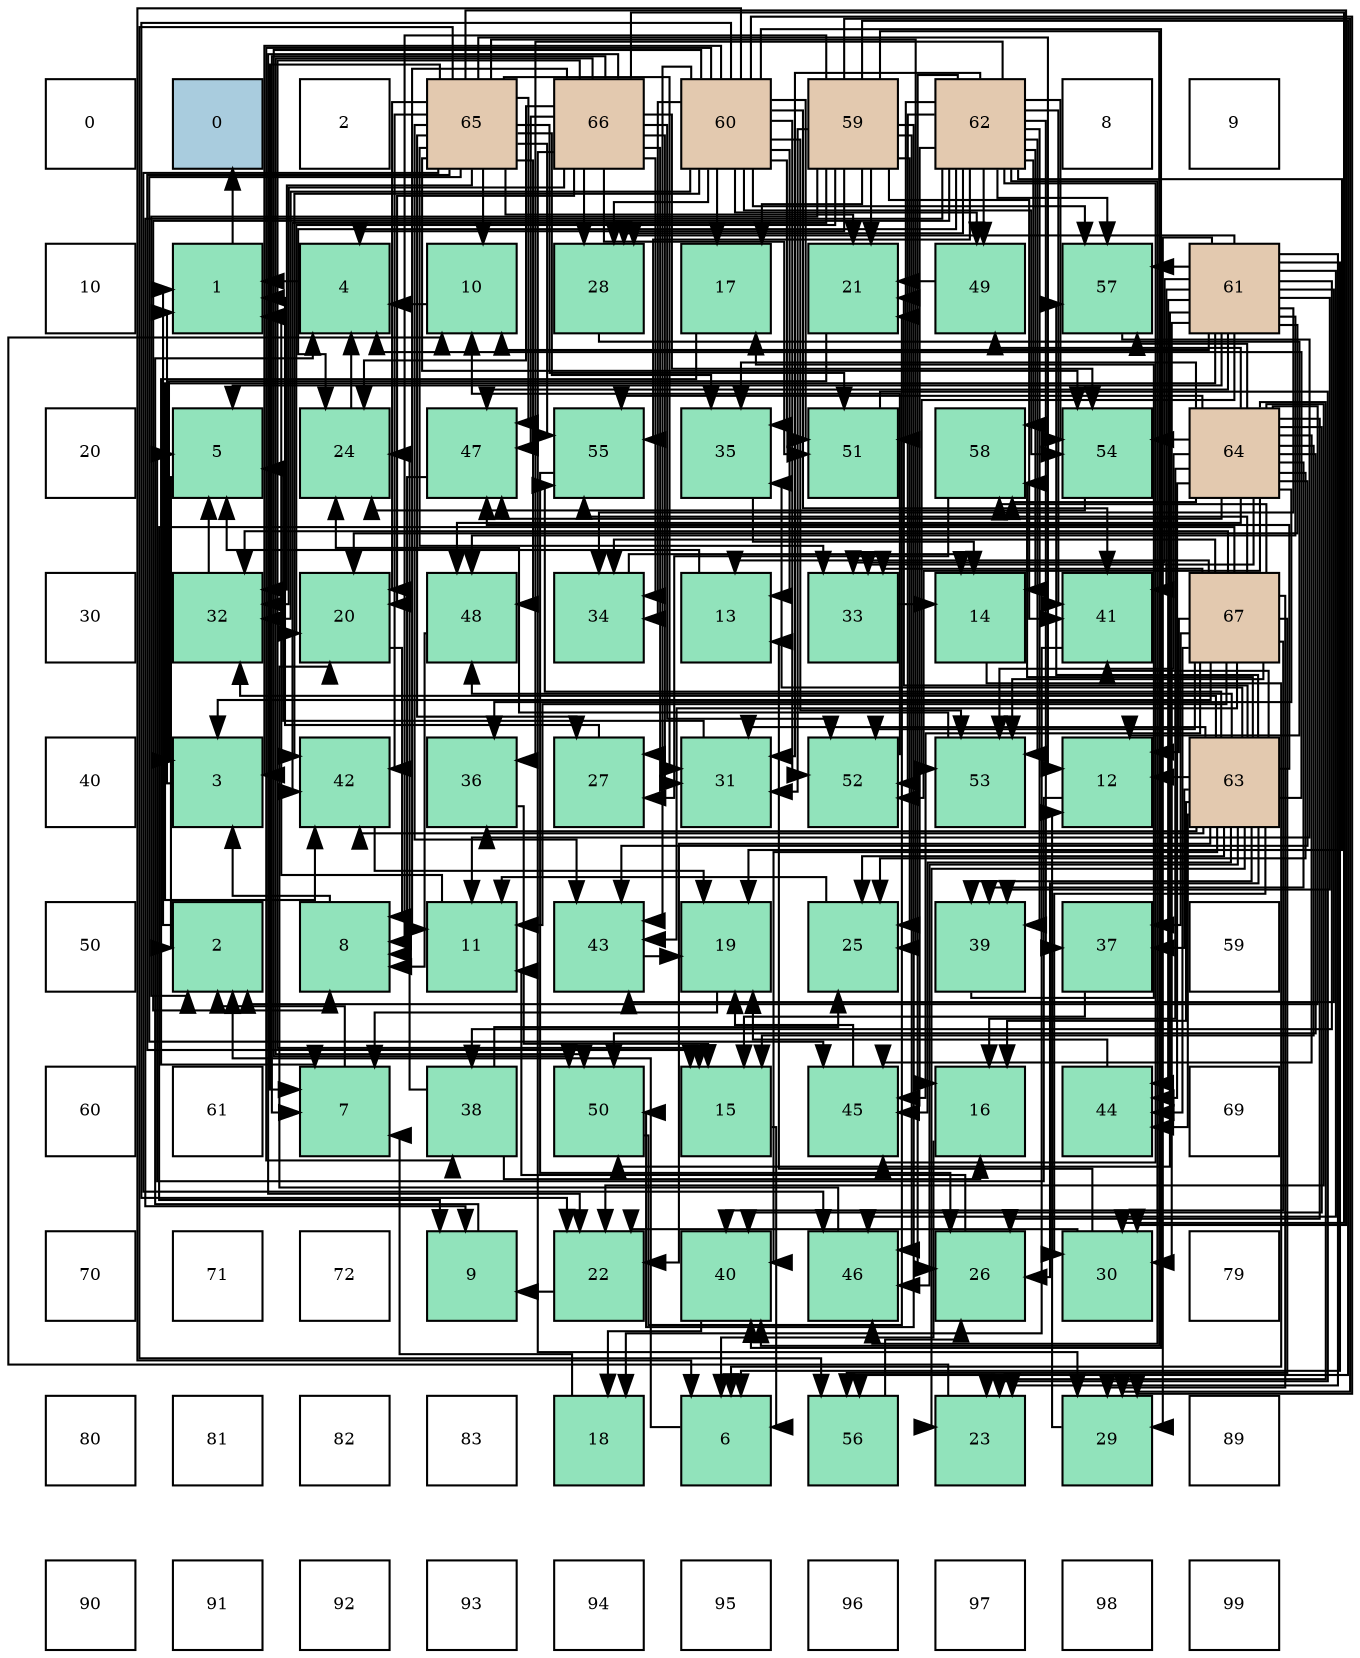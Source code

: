 digraph layout{
 rankdir=TB;
 splines=ortho;
 node [style=filled shape=square fixedsize=true width=0.6];
0[label="0", fontsize=8, fillcolor="#ffffff"];
1[label="0", fontsize=8, fillcolor="#a9ccde"];
2[label="2", fontsize=8, fillcolor="#ffffff"];
3[label="65", fontsize=8, fillcolor="#e3c9af"];
4[label="66", fontsize=8, fillcolor="#e3c9af"];
5[label="60", fontsize=8, fillcolor="#e3c9af"];
6[label="59", fontsize=8, fillcolor="#e3c9af"];
7[label="62", fontsize=8, fillcolor="#e3c9af"];
8[label="8", fontsize=8, fillcolor="#ffffff"];
9[label="9", fontsize=8, fillcolor="#ffffff"];
10[label="10", fontsize=8, fillcolor="#ffffff"];
11[label="1", fontsize=8, fillcolor="#91e3bb"];
12[label="4", fontsize=8, fillcolor="#91e3bb"];
13[label="10", fontsize=8, fillcolor="#91e3bb"];
14[label="28", fontsize=8, fillcolor="#91e3bb"];
15[label="17", fontsize=8, fillcolor="#91e3bb"];
16[label="21", fontsize=8, fillcolor="#91e3bb"];
17[label="49", fontsize=8, fillcolor="#91e3bb"];
18[label="57", fontsize=8, fillcolor="#91e3bb"];
19[label="61", fontsize=8, fillcolor="#e3c9af"];
20[label="20", fontsize=8, fillcolor="#ffffff"];
21[label="5", fontsize=8, fillcolor="#91e3bb"];
22[label="24", fontsize=8, fillcolor="#91e3bb"];
23[label="47", fontsize=8, fillcolor="#91e3bb"];
24[label="55", fontsize=8, fillcolor="#91e3bb"];
25[label="35", fontsize=8, fillcolor="#91e3bb"];
26[label="51", fontsize=8, fillcolor="#91e3bb"];
27[label="58", fontsize=8, fillcolor="#91e3bb"];
28[label="54", fontsize=8, fillcolor="#91e3bb"];
29[label="64", fontsize=8, fillcolor="#e3c9af"];
30[label="30", fontsize=8, fillcolor="#ffffff"];
31[label="32", fontsize=8, fillcolor="#91e3bb"];
32[label="20", fontsize=8, fillcolor="#91e3bb"];
33[label="48", fontsize=8, fillcolor="#91e3bb"];
34[label="34", fontsize=8, fillcolor="#91e3bb"];
35[label="13", fontsize=8, fillcolor="#91e3bb"];
36[label="33", fontsize=8, fillcolor="#91e3bb"];
37[label="14", fontsize=8, fillcolor="#91e3bb"];
38[label="41", fontsize=8, fillcolor="#91e3bb"];
39[label="67", fontsize=8, fillcolor="#e3c9af"];
40[label="40", fontsize=8, fillcolor="#ffffff"];
41[label="3", fontsize=8, fillcolor="#91e3bb"];
42[label="42", fontsize=8, fillcolor="#91e3bb"];
43[label="36", fontsize=8, fillcolor="#91e3bb"];
44[label="27", fontsize=8, fillcolor="#91e3bb"];
45[label="31", fontsize=8, fillcolor="#91e3bb"];
46[label="52", fontsize=8, fillcolor="#91e3bb"];
47[label="53", fontsize=8, fillcolor="#91e3bb"];
48[label="12", fontsize=8, fillcolor="#91e3bb"];
49[label="63", fontsize=8, fillcolor="#e3c9af"];
50[label="50", fontsize=8, fillcolor="#ffffff"];
51[label="2", fontsize=8, fillcolor="#91e3bb"];
52[label="8", fontsize=8, fillcolor="#91e3bb"];
53[label="11", fontsize=8, fillcolor="#91e3bb"];
54[label="43", fontsize=8, fillcolor="#91e3bb"];
55[label="19", fontsize=8, fillcolor="#91e3bb"];
56[label="25", fontsize=8, fillcolor="#91e3bb"];
57[label="39", fontsize=8, fillcolor="#91e3bb"];
58[label="37", fontsize=8, fillcolor="#91e3bb"];
59[label="59", fontsize=8, fillcolor="#ffffff"];
60[label="60", fontsize=8, fillcolor="#ffffff"];
61[label="61", fontsize=8, fillcolor="#ffffff"];
62[label="7", fontsize=8, fillcolor="#91e3bb"];
63[label="38", fontsize=8, fillcolor="#91e3bb"];
64[label="50", fontsize=8, fillcolor="#91e3bb"];
65[label="15", fontsize=8, fillcolor="#91e3bb"];
66[label="45", fontsize=8, fillcolor="#91e3bb"];
67[label="16", fontsize=8, fillcolor="#91e3bb"];
68[label="44", fontsize=8, fillcolor="#91e3bb"];
69[label="69", fontsize=8, fillcolor="#ffffff"];
70[label="70", fontsize=8, fillcolor="#ffffff"];
71[label="71", fontsize=8, fillcolor="#ffffff"];
72[label="72", fontsize=8, fillcolor="#ffffff"];
73[label="9", fontsize=8, fillcolor="#91e3bb"];
74[label="22", fontsize=8, fillcolor="#91e3bb"];
75[label="40", fontsize=8, fillcolor="#91e3bb"];
76[label="46", fontsize=8, fillcolor="#91e3bb"];
77[label="26", fontsize=8, fillcolor="#91e3bb"];
78[label="30", fontsize=8, fillcolor="#91e3bb"];
79[label="79", fontsize=8, fillcolor="#ffffff"];
80[label="80", fontsize=8, fillcolor="#ffffff"];
81[label="81", fontsize=8, fillcolor="#ffffff"];
82[label="82", fontsize=8, fillcolor="#ffffff"];
83[label="83", fontsize=8, fillcolor="#ffffff"];
84[label="18", fontsize=8, fillcolor="#91e3bb"];
85[label="6", fontsize=8, fillcolor="#91e3bb"];
86[label="56", fontsize=8, fillcolor="#91e3bb"];
87[label="23", fontsize=8, fillcolor="#91e3bb"];
88[label="29", fontsize=8, fillcolor="#91e3bb"];
89[label="89", fontsize=8, fillcolor="#ffffff"];
90[label="90", fontsize=8, fillcolor="#ffffff"];
91[label="91", fontsize=8, fillcolor="#ffffff"];
92[label="92", fontsize=8, fillcolor="#ffffff"];
93[label="93", fontsize=8, fillcolor="#ffffff"];
94[label="94", fontsize=8, fillcolor="#ffffff"];
95[label="95", fontsize=8, fillcolor="#ffffff"];
96[label="96", fontsize=8, fillcolor="#ffffff"];
97[label="97", fontsize=8, fillcolor="#ffffff"];
98[label="98", fontsize=8, fillcolor="#ffffff"];
99[label="99", fontsize=8, fillcolor="#ffffff"];
edge [constraint=false, style=vis];11 -> 1;
51 -> 11;
41 -> 11;
12 -> 11;
21 -> 51;
85 -> 51;
62 -> 51;
52 -> 41;
73 -> 12;
13 -> 12;
53 -> 11;
48 -> 21;
35 -> 21;
37 -> 85;
65 -> 85;
67 -> 85;
15 -> 62;
84 -> 62;
55 -> 62;
32 -> 52;
16 -> 41;
74 -> 73;
87 -> 13;
22 -> 12;
56 -> 53;
77 -> 53;
44 -> 11;
14 -> 48;
88 -> 48;
78 -> 35;
78 -> 74;
45 -> 21;
31 -> 21;
36 -> 37;
34 -> 37;
25 -> 37;
43 -> 65;
58 -> 65;
63 -> 67;
63 -> 22;
63 -> 56;
57 -> 15;
75 -> 84;
38 -> 84;
42 -> 55;
54 -> 55;
68 -> 55;
66 -> 55;
76 -> 32;
23 -> 52;
33 -> 52;
17 -> 16;
64 -> 16;
26 -> 87;
46 -> 13;
47 -> 22;
28 -> 22;
24 -> 77;
86 -> 77;
18 -> 53;
27 -> 44;
6 -> 51;
6 -> 12;
6 -> 52;
6 -> 15;
6 -> 32;
6 -> 16;
6 -> 56;
6 -> 88;
6 -> 45;
6 -> 75;
6 -> 38;
6 -> 42;
6 -> 76;
6 -> 64;
6 -> 86;
5 -> 41;
5 -> 85;
5 -> 35;
5 -> 15;
5 -> 74;
5 -> 14;
5 -> 88;
5 -> 31;
5 -> 34;
5 -> 25;
5 -> 63;
5 -> 75;
5 -> 38;
5 -> 42;
5 -> 54;
5 -> 17;
5 -> 64;
5 -> 26;
5 -> 46;
5 -> 47;
5 -> 28;
5 -> 18;
19 -> 21;
19 -> 85;
19 -> 13;
19 -> 32;
19 -> 87;
19 -> 14;
19 -> 88;
19 -> 78;
19 -> 36;
19 -> 34;
19 -> 63;
19 -> 57;
19 -> 38;
19 -> 42;
19 -> 54;
19 -> 68;
19 -> 76;
19 -> 23;
19 -> 33;
19 -> 64;
19 -> 47;
19 -> 18;
7 -> 52;
7 -> 73;
7 -> 37;
7 -> 67;
7 -> 55;
7 -> 22;
7 -> 77;
7 -> 14;
7 -> 45;
7 -> 43;
7 -> 58;
7 -> 57;
7 -> 38;
7 -> 66;
7 -> 76;
7 -> 17;
7 -> 26;
7 -> 46;
7 -> 47;
7 -> 28;
7 -> 24;
7 -> 18;
7 -> 27;
49 -> 12;
49 -> 48;
49 -> 67;
49 -> 16;
49 -> 74;
49 -> 87;
49 -> 56;
49 -> 77;
49 -> 78;
49 -> 45;
49 -> 31;
49 -> 25;
49 -> 43;
49 -> 58;
49 -> 57;
49 -> 75;
49 -> 38;
49 -> 42;
49 -> 68;
49 -> 66;
49 -> 76;
49 -> 23;
49 -> 33;
49 -> 24;
49 -> 18;
49 -> 27;
29 -> 51;
29 -> 65;
29 -> 67;
29 -> 74;
29 -> 87;
29 -> 56;
29 -> 77;
29 -> 36;
29 -> 25;
29 -> 43;
29 -> 57;
29 -> 75;
29 -> 54;
29 -> 68;
29 -> 66;
29 -> 23;
29 -> 33;
29 -> 17;
29 -> 64;
29 -> 46;
29 -> 47;
29 -> 28;
29 -> 24;
29 -> 18;
29 -> 27;
3 -> 62;
3 -> 13;
3 -> 48;
3 -> 65;
3 -> 32;
3 -> 16;
3 -> 56;
3 -> 44;
3 -> 78;
3 -> 45;
3 -> 31;
3 -> 36;
3 -> 25;
3 -> 42;
3 -> 54;
3 -> 66;
3 -> 76;
3 -> 23;
3 -> 33;
3 -> 26;
3 -> 28;
3 -> 24;
3 -> 86;
4 -> 62;
4 -> 53;
4 -> 65;
4 -> 32;
4 -> 74;
4 -> 22;
4 -> 44;
4 -> 14;
4 -> 88;
4 -> 78;
4 -> 45;
4 -> 31;
4 -> 34;
4 -> 23;
4 -> 64;
4 -> 26;
4 -> 46;
4 -> 28;
39 -> 41;
39 -> 73;
39 -> 53;
39 -> 48;
39 -> 35;
39 -> 88;
39 -> 31;
39 -> 36;
39 -> 34;
39 -> 58;
39 -> 75;
39 -> 54;
39 -> 68;
39 -> 66;
39 -> 46;
39 -> 47;
39 -> 24;
39 -> 86;
39 -> 27;
edge [constraint=true, style=invis];
0 -> 10 -> 20 -> 30 -> 40 -> 50 -> 60 -> 70 -> 80 -> 90;
1 -> 11 -> 21 -> 31 -> 41 -> 51 -> 61 -> 71 -> 81 -> 91;
2 -> 12 -> 22 -> 32 -> 42 -> 52 -> 62 -> 72 -> 82 -> 92;
3 -> 13 -> 23 -> 33 -> 43 -> 53 -> 63 -> 73 -> 83 -> 93;
4 -> 14 -> 24 -> 34 -> 44 -> 54 -> 64 -> 74 -> 84 -> 94;
5 -> 15 -> 25 -> 35 -> 45 -> 55 -> 65 -> 75 -> 85 -> 95;
6 -> 16 -> 26 -> 36 -> 46 -> 56 -> 66 -> 76 -> 86 -> 96;
7 -> 17 -> 27 -> 37 -> 47 -> 57 -> 67 -> 77 -> 87 -> 97;
8 -> 18 -> 28 -> 38 -> 48 -> 58 -> 68 -> 78 -> 88 -> 98;
9 -> 19 -> 29 -> 39 -> 49 -> 59 -> 69 -> 79 -> 89 -> 99;
rank = same {0 -> 1 -> 2 -> 3 -> 4 -> 5 -> 6 -> 7 -> 8 -> 9};
rank = same {10 -> 11 -> 12 -> 13 -> 14 -> 15 -> 16 -> 17 -> 18 -> 19};
rank = same {20 -> 21 -> 22 -> 23 -> 24 -> 25 -> 26 -> 27 -> 28 -> 29};
rank = same {30 -> 31 -> 32 -> 33 -> 34 -> 35 -> 36 -> 37 -> 38 -> 39};
rank = same {40 -> 41 -> 42 -> 43 -> 44 -> 45 -> 46 -> 47 -> 48 -> 49};
rank = same {50 -> 51 -> 52 -> 53 -> 54 -> 55 -> 56 -> 57 -> 58 -> 59};
rank = same {60 -> 61 -> 62 -> 63 -> 64 -> 65 -> 66 -> 67 -> 68 -> 69};
rank = same {70 -> 71 -> 72 -> 73 -> 74 -> 75 -> 76 -> 77 -> 78 -> 79};
rank = same {80 -> 81 -> 82 -> 83 -> 84 -> 85 -> 86 -> 87 -> 88 -> 89};
rank = same {90 -> 91 -> 92 -> 93 -> 94 -> 95 -> 96 -> 97 -> 98 -> 99};
}